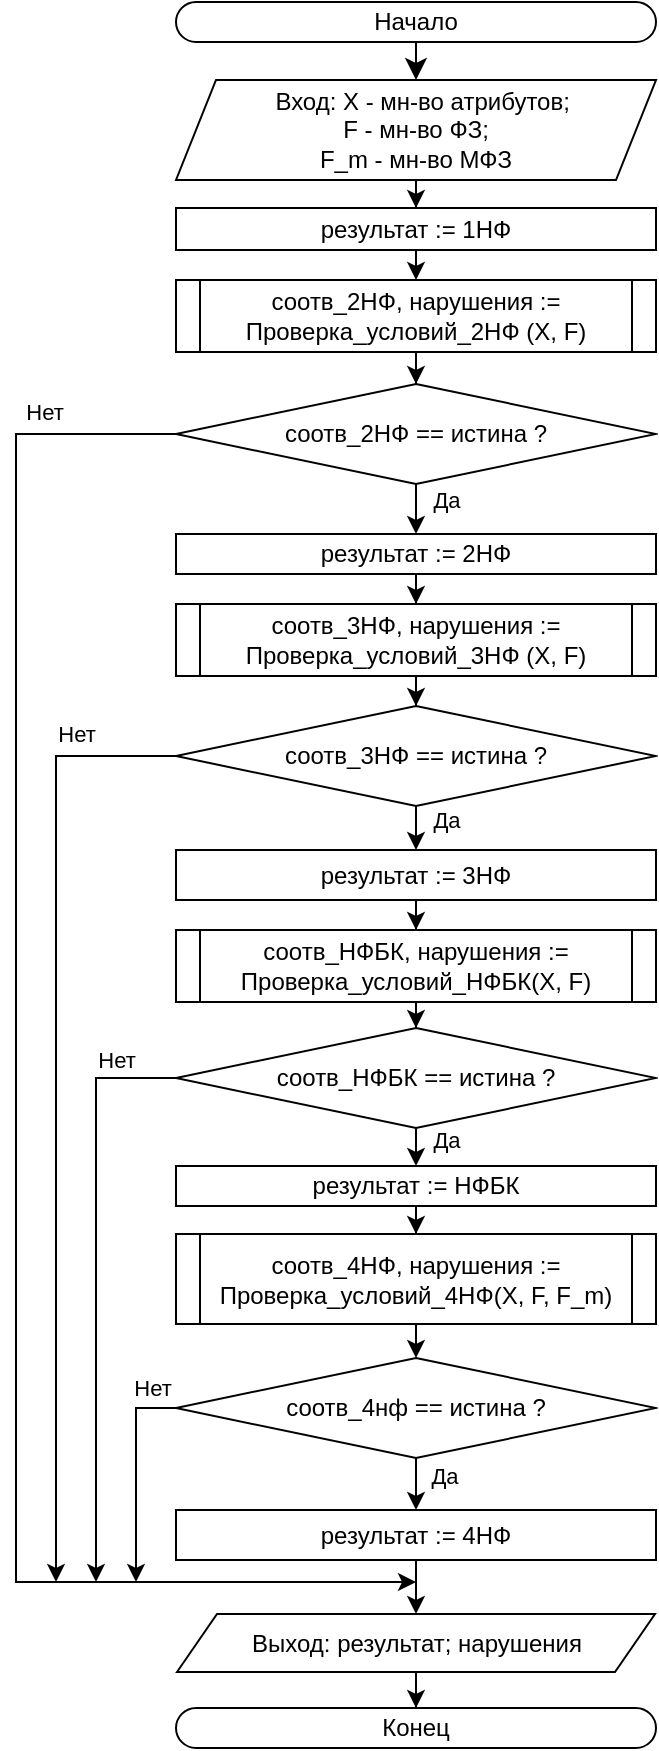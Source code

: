 <mxfile version="27.1.6">
  <diagram name="Страница — 1" id="BibZRDrp0kzFwa0rMVFs">
    <mxGraphModel dx="1611" dy="1134" grid="1" gridSize="10" guides="1" tooltips="1" connect="1" arrows="1" fold="1" page="1" pageScale="1" pageWidth="827" pageHeight="1169" math="0" shadow="0">
      <root>
        <mxCell id="0" />
        <mxCell id="1" parent="0" />
        <mxCell id="W5iqqItWEF1cjsAXMXW_-40" style="edgeStyle=none;curved=1;rounded=0;orthogonalLoop=1;jettySize=auto;html=1;entryX=0.5;entryY=0;entryDx=0;entryDy=0;fontSize=12;startSize=8;endSize=8;exitX=0.5;exitY=1;exitDx=0;exitDy=0;" parent="1" source="qHyrwzjfSi1_7lMJlQD4-1" target="W5iqqItWEF1cjsAXMXW_-42" edge="1">
          <mxGeometry relative="1" as="geometry">
            <mxPoint x="20" y="270" as="sourcePoint" />
          </mxGeometry>
        </mxCell>
        <mxCell id="W5iqqItWEF1cjsAXMXW_-72" style="edgeStyle=orthogonalEdgeStyle;rounded=0;orthogonalLoop=1;jettySize=auto;html=1;entryX=0.5;entryY=0;entryDx=0;entryDy=0;" parent="1" source="W5iqqItWEF1cjsAXMXW_-42" target="W5iqqItWEF1cjsAXMXW_-66" edge="1">
          <mxGeometry relative="1" as="geometry" />
        </mxCell>
        <mxCell id="W5iqqItWEF1cjsAXMXW_-42" value="&amp;nbsp; Вход: X - мн-во атрибутов;&lt;div&gt;F - мн-во ФЗ;&lt;/div&gt;&lt;div&gt;F_m - мн-во МФЗ&lt;/div&gt;" style="shape=parallelogram;perimeter=parallelogramPerimeter;whiteSpace=wrap;html=1;fixedSize=1;" parent="1" vertex="1">
          <mxGeometry x="-100" y="289" width="240" height="50" as="geometry" />
        </mxCell>
        <mxCell id="W5iqqItWEF1cjsAXMXW_-45" style="edgeStyle=orthogonalEdgeStyle;rounded=0;orthogonalLoop=1;jettySize=auto;html=1;" parent="1" source="W5iqqItWEF1cjsAXMXW_-44" edge="1">
          <mxGeometry relative="1" as="geometry">
            <mxPoint x="20" y="1040" as="targetPoint" />
            <Array as="points">
              <mxPoint x="-180" y="466" />
              <mxPoint x="-180" y="1040" />
              <mxPoint x="20" y="1040" />
            </Array>
          </mxGeometry>
        </mxCell>
        <mxCell id="W5iqqItWEF1cjsAXMXW_-81" style="edgeStyle=orthogonalEdgeStyle;rounded=0;orthogonalLoop=1;jettySize=auto;html=1;entryX=0.5;entryY=0;entryDx=0;entryDy=0;exitX=0.5;exitY=1;exitDx=0;exitDy=0;" parent="1" source="W5iqqItWEF1cjsAXMXW_-44" target="W5iqqItWEF1cjsAXMXW_-80" edge="1">
          <mxGeometry relative="1" as="geometry">
            <mxPoint x="110" y="463" as="sourcePoint" />
            <mxPoint x="75" y="524" as="targetPoint" />
            <Array as="points">
              <mxPoint x="20" y="491" />
              <mxPoint x="20" y="491" />
            </Array>
          </mxGeometry>
        </mxCell>
        <mxCell id="W5iqqItWEF1cjsAXMXW_-78" style="edgeStyle=orthogonalEdgeStyle;rounded=0;orthogonalLoop=1;jettySize=auto;html=1;entryX=0.5;entryY=0;entryDx=0;entryDy=0;exitX=0.5;exitY=1;exitDx=0;exitDy=0;" parent="1" source="W5iqqItWEF1cjsAXMXW_-48" target="W5iqqItWEF1cjsAXMXW_-77" edge="1">
          <mxGeometry relative="1" as="geometry">
            <Array as="points">
              <mxPoint x="20" y="660" />
              <mxPoint x="20" y="660" />
            </Array>
          </mxGeometry>
        </mxCell>
        <mxCell id="W5iqqItWEF1cjsAXMXW_-86" style="edgeStyle=orthogonalEdgeStyle;rounded=0;orthogonalLoop=1;jettySize=auto;html=1;" parent="1" source="W5iqqItWEF1cjsAXMXW_-48" edge="1">
          <mxGeometry relative="1" as="geometry">
            <mxPoint x="-160" y="1040" as="targetPoint" />
            <Array as="points">
              <mxPoint x="-160" y="627" />
              <mxPoint x="-160" y="1040" />
            </Array>
          </mxGeometry>
        </mxCell>
        <mxCell id="W5iqqItWEF1cjsAXMXW_-63" style="edgeStyle=orthogonalEdgeStyle;rounded=0;orthogonalLoop=1;jettySize=auto;html=1;entryX=0.5;entryY=0;entryDx=0;entryDy=0;exitX=0.5;exitY=1;exitDx=0;exitDy=0;" parent="1" source="W5iqqItWEF1cjsAXMXW_-59" target="W5iqqItWEF1cjsAXMXW_-74" edge="1">
          <mxGeometry relative="1" as="geometry">
            <Array as="points">
              <mxPoint x="20" y="820" />
              <mxPoint x="20" y="820" />
            </Array>
          </mxGeometry>
        </mxCell>
        <mxCell id="W5iqqItWEF1cjsAXMXW_-87" style="edgeStyle=orthogonalEdgeStyle;rounded=0;orthogonalLoop=1;jettySize=auto;html=1;exitX=0;exitY=0.5;exitDx=0;exitDy=0;" parent="1" source="W5iqqItWEF1cjsAXMXW_-59" edge="1">
          <mxGeometry relative="1" as="geometry">
            <mxPoint x="-140" y="1040" as="targetPoint" />
            <Array as="points">
              <mxPoint x="-140" y="788" />
            </Array>
          </mxGeometry>
        </mxCell>
        <mxCell id="W5iqqItWEF1cjsAXMXW_-60" style="edgeStyle=orthogonalEdgeStyle;rounded=0;orthogonalLoop=1;jettySize=auto;html=1;entryX=0.5;entryY=0;entryDx=0;entryDy=0;exitX=0.5;exitY=1;exitDx=0;exitDy=0;" parent="1" source="W5iqqItWEF1cjsAXMXW_-102" target="W5iqqItWEF1cjsAXMXW_-62" edge="1">
          <mxGeometry relative="1" as="geometry">
            <mxPoint x="25.03" y="940.0" as="sourcePoint" />
          </mxGeometry>
        </mxCell>
        <mxCell id="W5iqqItWEF1cjsAXMXW_-64" style="edgeStyle=orthogonalEdgeStyle;rounded=0;orthogonalLoop=1;jettySize=auto;html=1;entryX=0.5;entryY=0;entryDx=0;entryDy=0;exitX=0.5;exitY=1;exitDx=0;exitDy=0;" parent="1" source="W5iqqItWEF1cjsAXMXW_-62" target="W5iqqItWEF1cjsAXMXW_-73" edge="1">
          <mxGeometry relative="1" as="geometry">
            <mxPoint x="155" y="1064" as="targetPoint" />
            <Array as="points">
              <mxPoint x="20" y="980" />
              <mxPoint x="20" y="980" />
            </Array>
          </mxGeometry>
        </mxCell>
        <mxCell id="W5iqqItWEF1cjsAXMXW_-88" style="edgeStyle=orthogonalEdgeStyle;rounded=0;orthogonalLoop=1;jettySize=auto;html=1;exitX=0;exitY=0.5;exitDx=0;exitDy=0;" parent="1" source="W5iqqItWEF1cjsAXMXW_-62" edge="1">
          <mxGeometry relative="1" as="geometry">
            <mxPoint x="-120" y="1040" as="targetPoint" />
            <Array as="points">
              <mxPoint x="-120" y="953" />
            </Array>
            <mxPoint x="-100" y="954" as="sourcePoint" />
          </mxGeometry>
        </mxCell>
        <mxCell id="W5iqqItWEF1cjsAXMXW_-62" value="соотв_4нф == истина ?" style="rhombus;whiteSpace=wrap;html=1;" parent="1" vertex="1">
          <mxGeometry x="-100" y="928" width="240" height="50" as="geometry" />
        </mxCell>
        <mxCell id="qHyrwzjfSi1_7lMJlQD4-4" style="edgeStyle=orthogonalEdgeStyle;rounded=0;orthogonalLoop=1;jettySize=auto;html=1;entryX=0.5;entryY=0;entryDx=0;entryDy=0;" parent="1" source="W5iqqItWEF1cjsAXMXW_-65" target="qHyrwzjfSi1_7lMJlQD4-3" edge="1">
          <mxGeometry relative="1" as="geometry" />
        </mxCell>
        <mxCell id="W5iqqItWEF1cjsAXMXW_-65" value="Выход: результат;&amp;nbsp;&lt;span style=&quot;background-color: transparent; color: light-dark(rgb(0, 0, 0), rgb(255, 255, 255));&quot;&gt;нарушения&lt;/span&gt;" style="shape=parallelogram;perimeter=parallelogramPerimeter;whiteSpace=wrap;html=1;fixedSize=1;" parent="1" vertex="1">
          <mxGeometry x="-99.5" y="1056" width="239" height="29" as="geometry" />
        </mxCell>
        <mxCell id="W5iqqItWEF1cjsAXMXW_-68" style="edgeStyle=orthogonalEdgeStyle;rounded=0;orthogonalLoop=1;jettySize=auto;html=1;entryX=0.5;entryY=0;entryDx=0;entryDy=0;exitX=0.5;exitY=1;exitDx=0;exitDy=0;" parent="1" source="W5iqqItWEF1cjsAXMXW_-66" target="W5iqqItWEF1cjsAXMXW_-94" edge="1">
          <mxGeometry relative="1" as="geometry">
            <mxPoint x="20" y="394" as="targetPoint" />
            <Array as="points" />
          </mxGeometry>
        </mxCell>
        <mxCell id="W5iqqItWEF1cjsAXMXW_-66" value="результат := 1НФ" style="rounded=0;whiteSpace=wrap;html=1;" parent="1" vertex="1">
          <mxGeometry x="-100" y="353" width="240" height="21" as="geometry" />
        </mxCell>
        <mxCell id="qHyrwzjfSi1_7lMJlQD4-2" style="edgeStyle=orthogonalEdgeStyle;rounded=0;orthogonalLoop=1;jettySize=auto;html=1;entryX=0.5;entryY=0;entryDx=0;entryDy=0;" parent="1" source="W5iqqItWEF1cjsAXMXW_-73" target="W5iqqItWEF1cjsAXMXW_-65" edge="1">
          <mxGeometry relative="1" as="geometry" />
        </mxCell>
        <mxCell id="W5iqqItWEF1cjsAXMXW_-73" value="результат := 4НФ" style="rounded=0;whiteSpace=wrap;html=1;" parent="1" vertex="1">
          <mxGeometry x="-100" y="1004" width="240" height="25" as="geometry" />
        </mxCell>
        <mxCell id="W5iqqItWEF1cjsAXMXW_-105" style="edgeStyle=orthogonalEdgeStyle;rounded=0;orthogonalLoop=1;jettySize=auto;html=1;entryX=0.5;entryY=0;entryDx=0;entryDy=0;" parent="1" source="W5iqqItWEF1cjsAXMXW_-74" target="W5iqqItWEF1cjsAXMXW_-102" edge="1">
          <mxGeometry relative="1" as="geometry" />
        </mxCell>
        <mxCell id="W5iqqItWEF1cjsAXMXW_-74" value="результат := НФБК" style="rounded=0;whiteSpace=wrap;html=1;" parent="1" vertex="1">
          <mxGeometry x="-100" y="832" width="240" height="20" as="geometry" />
        </mxCell>
        <mxCell id="W5iqqItWEF1cjsAXMXW_-100" style="edgeStyle=orthogonalEdgeStyle;rounded=0;orthogonalLoop=1;jettySize=auto;html=1;entryX=0.5;entryY=0;entryDx=0;entryDy=0;" parent="1" source="W5iqqItWEF1cjsAXMXW_-77" target="W5iqqItWEF1cjsAXMXW_-99" edge="1">
          <mxGeometry relative="1" as="geometry" />
        </mxCell>
        <mxCell id="W5iqqItWEF1cjsAXMXW_-77" value="результат := 3НФ" style="rounded=0;whiteSpace=wrap;html=1;" parent="1" vertex="1">
          <mxGeometry x="-100" y="674" width="240" height="25" as="geometry" />
        </mxCell>
        <mxCell id="W5iqqItWEF1cjsAXMXW_-83" style="edgeStyle=orthogonalEdgeStyle;rounded=0;orthogonalLoop=1;jettySize=auto;html=1;entryX=0.5;entryY=0;entryDx=0;entryDy=0;" parent="1" source="W5iqqItWEF1cjsAXMXW_-80" target="W5iqqItWEF1cjsAXMXW_-97" edge="1">
          <mxGeometry relative="1" as="geometry">
            <mxPoint x="25.0" y="591" as="targetPoint" />
          </mxGeometry>
        </mxCell>
        <mxCell id="W5iqqItWEF1cjsAXMXW_-80" value="результат := 2НФ" style="rounded=0;whiteSpace=wrap;html=1;" parent="1" vertex="1">
          <mxGeometry x="-100" y="516" width="240" height="20" as="geometry" />
        </mxCell>
        <mxCell id="W5iqqItWEF1cjsAXMXW_-89" value="Нет" style="edgeLabel;html=1;align=center;verticalAlign=middle;resizable=0;points=[];" parent="1" vertex="1" connectable="0">
          <mxGeometry x="-170" y="454" as="geometry">
            <mxPoint x="4" y="1" as="offset" />
          </mxGeometry>
        </mxCell>
        <mxCell id="W5iqqItWEF1cjsAXMXW_-90" value="Нет" style="edgeLabel;html=1;align=center;verticalAlign=middle;resizable=0;points=[];" parent="1" vertex="1" connectable="0">
          <mxGeometry x="-140" y="614" as="geometry">
            <mxPoint x="-10" y="2" as="offset" />
          </mxGeometry>
        </mxCell>
        <mxCell id="W5iqqItWEF1cjsAXMXW_-91" value="Нет" style="edgeLabel;html=1;align=center;verticalAlign=middle;resizable=0;points=[];" parent="1" vertex="1" connectable="0">
          <mxGeometry x="-120" y="777" as="geometry">
            <mxPoint x="-10" y="2" as="offset" />
          </mxGeometry>
        </mxCell>
        <mxCell id="W5iqqItWEF1cjsAXMXW_-92" value="Нет" style="edgeLabel;html=1;align=center;verticalAlign=middle;resizable=0;points=[];" parent="1" vertex="1" connectable="0">
          <mxGeometry x="-102" y="941" as="geometry">
            <mxPoint x="-10" y="2" as="offset" />
          </mxGeometry>
        </mxCell>
        <mxCell id="W5iqqItWEF1cjsAXMXW_-95" style="edgeStyle=orthogonalEdgeStyle;rounded=0;orthogonalLoop=1;jettySize=auto;html=1;entryX=0.5;entryY=0;entryDx=0;entryDy=0;" parent="1" source="W5iqqItWEF1cjsAXMXW_-94" target="W5iqqItWEF1cjsAXMXW_-44" edge="1">
          <mxGeometry relative="1" as="geometry" />
        </mxCell>
        <mxCell id="W5iqqItWEF1cjsAXMXW_-94" value="соотв_2НФ, нарушения := Проверка_условий_2НФ (X, F)" style="shape=process;whiteSpace=wrap;html=1;backgroundOutline=1;size=0.05;" parent="1" vertex="1">
          <mxGeometry x="-100" y="389" width="240" height="36" as="geometry" />
        </mxCell>
        <mxCell id="W5iqqItWEF1cjsAXMXW_-44" value="соотв_2НФ == истина ?" style="rhombus;whiteSpace=wrap;html=1;" parent="1" vertex="1">
          <mxGeometry x="-100" y="441" width="240" height="50" as="geometry" />
        </mxCell>
        <mxCell id="W5iqqItWEF1cjsAXMXW_-98" style="edgeStyle=orthogonalEdgeStyle;rounded=0;orthogonalLoop=1;jettySize=auto;html=1;entryX=0.5;entryY=0;entryDx=0;entryDy=0;" parent="1" source="W5iqqItWEF1cjsAXMXW_-97" target="W5iqqItWEF1cjsAXMXW_-48" edge="1">
          <mxGeometry relative="1" as="geometry" />
        </mxCell>
        <mxCell id="W5iqqItWEF1cjsAXMXW_-97" value="соотв_3НФ, нарушения := Проверка_условий_3НФ (X, F)" style="shape=process;whiteSpace=wrap;html=1;backgroundOutline=1;size=0.05;" parent="1" vertex="1">
          <mxGeometry x="-100" y="551" width="240" height="36" as="geometry" />
        </mxCell>
        <mxCell id="W5iqqItWEF1cjsAXMXW_-101" style="edgeStyle=orthogonalEdgeStyle;rounded=0;orthogonalLoop=1;jettySize=auto;html=1;entryX=0.5;entryY=0;entryDx=0;entryDy=0;" parent="1" source="W5iqqItWEF1cjsAXMXW_-99" target="W5iqqItWEF1cjsAXMXW_-59" edge="1">
          <mxGeometry relative="1" as="geometry" />
        </mxCell>
        <mxCell id="W5iqqItWEF1cjsAXMXW_-99" value="соотв_НФБК, нарушения := Проверка_условий_НФБК(X, F)" style="shape=process;whiteSpace=wrap;html=1;backgroundOutline=1;size=0.05;" parent="1" vertex="1">
          <mxGeometry x="-100" y="714" width="240" height="36" as="geometry" />
        </mxCell>
        <mxCell id="W5iqqItWEF1cjsAXMXW_-48" value="соотв_3НФ == истина ?" style="rhombus;whiteSpace=wrap;html=1;" parent="1" vertex="1">
          <mxGeometry x="-100" y="602" width="240" height="50" as="geometry" />
        </mxCell>
        <mxCell id="W5iqqItWEF1cjsAXMXW_-59" value="соотв_НФБК == истина ?" style="rhombus;whiteSpace=wrap;html=1;" parent="1" vertex="1">
          <mxGeometry x="-100" y="763" width="240" height="50" as="geometry" />
        </mxCell>
        <mxCell id="W5iqqItWEF1cjsAXMXW_-102" value="соотв_4НФ, нарушения := Проверка_условий_4НФ(X, F, F_m)" style="shape=process;whiteSpace=wrap;html=1;backgroundOutline=1;size=0.05;" parent="1" vertex="1">
          <mxGeometry x="-100" y="866" width="240" height="45" as="geometry" />
        </mxCell>
        <mxCell id="W5iqqItWEF1cjsAXMXW_-109" value="Да" style="edgeLabel;html=1;align=center;verticalAlign=middle;resizable=0;points=[];" parent="1" vertex="1" connectable="0">
          <mxGeometry x="32" y="506" as="geometry">
            <mxPoint x="3" y="-7" as="offset" />
          </mxGeometry>
        </mxCell>
        <mxCell id="W5iqqItWEF1cjsAXMXW_-110" value="Да" style="edgeLabel;html=1;align=center;verticalAlign=middle;resizable=0;points=[];" parent="1" vertex="1" connectable="0">
          <mxGeometry x="41" y="655" as="geometry">
            <mxPoint x="-6" y="4" as="offset" />
          </mxGeometry>
        </mxCell>
        <mxCell id="W5iqqItWEF1cjsAXMXW_-111" value="Да" style="edgeLabel;html=1;align=center;verticalAlign=middle;resizable=0;points=[];" parent="1" vertex="1" connectable="0">
          <mxGeometry x="29" y="831" as="geometry">
            <mxPoint x="6" y="-12" as="offset" />
          </mxGeometry>
        </mxCell>
        <mxCell id="W5iqqItWEF1cjsAXMXW_-112" value="Да" style="edgeLabel;html=1;align=center;verticalAlign=middle;resizable=0;points=[];" parent="1" vertex="1" connectable="0">
          <mxGeometry x="32" y="998" as="geometry">
            <mxPoint x="2" y="-11" as="offset" />
          </mxGeometry>
        </mxCell>
        <mxCell id="qHyrwzjfSi1_7lMJlQD4-1" value="Начало" style="rounded=1;whiteSpace=wrap;html=1;arcSize=100;absoluteArcSize=1;" parent="1" vertex="1">
          <mxGeometry x="-100" y="250" width="240" height="20" as="geometry" />
        </mxCell>
        <mxCell id="qHyrwzjfSi1_7lMJlQD4-3" value="Конец" style="rounded=1;whiteSpace=wrap;html=1;arcSize=100;absoluteArcSize=1;" parent="1" vertex="1">
          <mxGeometry x="-100" y="1103" width="240" height="20" as="geometry" />
        </mxCell>
      </root>
    </mxGraphModel>
  </diagram>
</mxfile>
